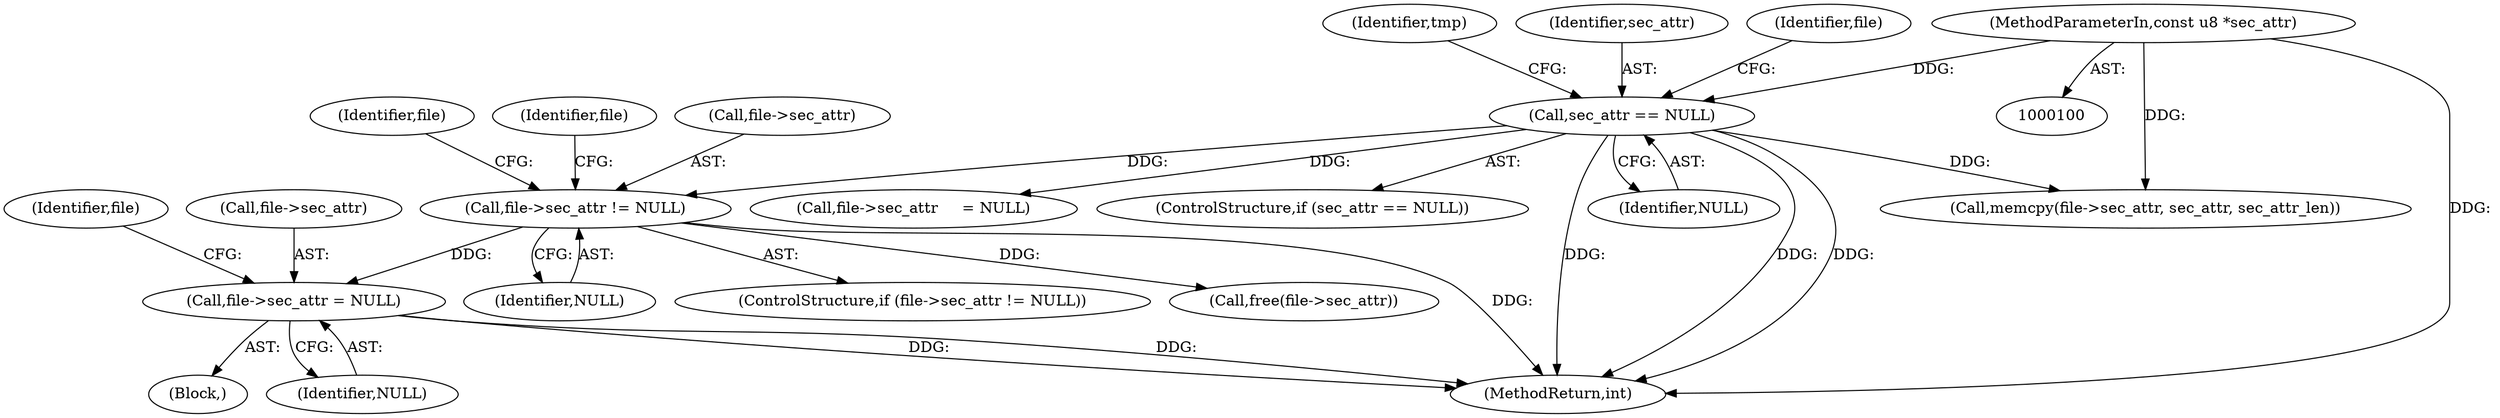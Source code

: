 digraph "0_OpenSC_360e95d45ac4123255a4c796db96337f332160ad#diff-d643a0fa169471dbf2912f4866dc49c5_7@pointer" {
"1000128" [label="(Call,file->sec_attr = NULL)"];
"1000119" [label="(Call,file->sec_attr != NULL)"];
"1000114" [label="(Call,sec_attr == NULL)"];
"1000102" [label="(MethodParameterIn,const u8 *sec_attr)"];
"1000141" [label="(Identifier,tmp)"];
"1000117" [label="(Block,)"];
"1000119" [label="(Call,file->sec_attr != NULL)"];
"1000115" [label="(Identifier,sec_attr)"];
"1000123" [label="(Identifier,NULL)"];
"1000118" [label="(ControlStructure,if (file->sec_attr != NULL))"];
"1000161" [label="(Call,file->sec_attr     = NULL)"];
"1000135" [label="(Identifier,file)"];
"1000129" [label="(Call,file->sec_attr)"];
"1000113" [label="(ControlStructure,if (sec_attr == NULL))"];
"1000128" [label="(Call,file->sec_attr = NULL)"];
"1000126" [label="(Identifier,file)"];
"1000102" [label="(MethodParameterIn,const u8 *sec_attr)"];
"1000178" [label="(Call,memcpy(file->sec_attr, sec_attr, sec_attr_len))"];
"1000132" [label="(Identifier,NULL)"];
"1000116" [label="(Identifier,NULL)"];
"1000120" [label="(Call,file->sec_attr)"];
"1000191" [label="(MethodReturn,int)"];
"1000114" [label="(Call,sec_attr == NULL)"];
"1000130" [label="(Identifier,file)"];
"1000121" [label="(Identifier,file)"];
"1000124" [label="(Call,free(file->sec_attr))"];
"1000128" -> "1000117"  [label="AST: "];
"1000128" -> "1000132"  [label="CFG: "];
"1000129" -> "1000128"  [label="AST: "];
"1000132" -> "1000128"  [label="AST: "];
"1000135" -> "1000128"  [label="CFG: "];
"1000128" -> "1000191"  [label="DDG: "];
"1000128" -> "1000191"  [label="DDG: "];
"1000119" -> "1000128"  [label="DDG: "];
"1000119" -> "1000118"  [label="AST: "];
"1000119" -> "1000123"  [label="CFG: "];
"1000120" -> "1000119"  [label="AST: "];
"1000123" -> "1000119"  [label="AST: "];
"1000126" -> "1000119"  [label="CFG: "];
"1000130" -> "1000119"  [label="CFG: "];
"1000119" -> "1000191"  [label="DDG: "];
"1000114" -> "1000119"  [label="DDG: "];
"1000119" -> "1000124"  [label="DDG: "];
"1000114" -> "1000113"  [label="AST: "];
"1000114" -> "1000116"  [label="CFG: "];
"1000115" -> "1000114"  [label="AST: "];
"1000116" -> "1000114"  [label="AST: "];
"1000121" -> "1000114"  [label="CFG: "];
"1000141" -> "1000114"  [label="CFG: "];
"1000114" -> "1000191"  [label="DDG: "];
"1000114" -> "1000191"  [label="DDG: "];
"1000114" -> "1000191"  [label="DDG: "];
"1000102" -> "1000114"  [label="DDG: "];
"1000114" -> "1000161"  [label="DDG: "];
"1000114" -> "1000178"  [label="DDG: "];
"1000102" -> "1000100"  [label="AST: "];
"1000102" -> "1000191"  [label="DDG: "];
"1000102" -> "1000178"  [label="DDG: "];
}

